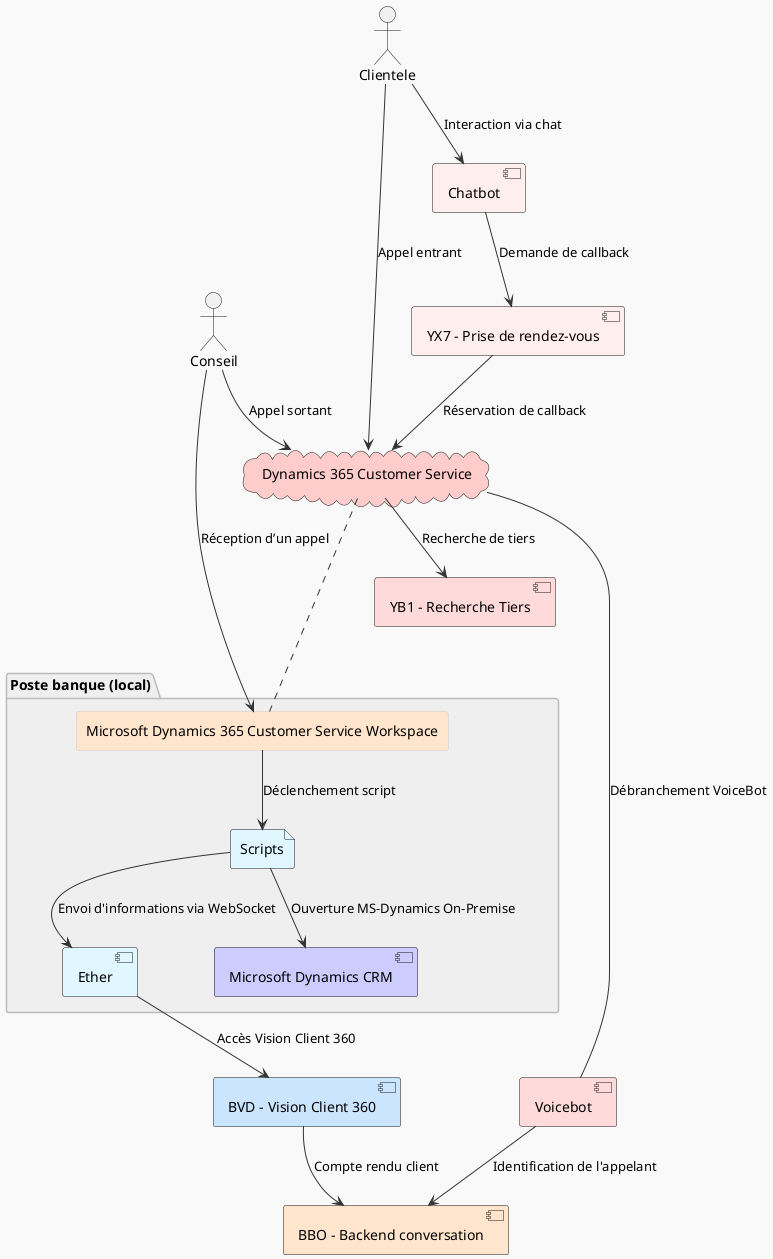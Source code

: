 @startuml
skinparam shadowing false
skinparam monochrome false
skinparam ArrowColor #333333
skinparam BackgroundColor #F9F9F9
skinparam FontName Arial
skinparam FontSize 12

skinparam rectangle {
  BackgroundColor #F7F7F7
  BorderColor #CCCCCC
}
skinparam package {
  BackgroundColor #EFEFEF
  BorderColor #BBBBBB
}

actor Clientele as clientele
actor Conseil as conseil

package "Poste banque (local)" {
  rectangle "Microsoft Dynamics 365 Customer Service Workspace" as agent_workspace #FFE5CC
  component "Ether" as ether #E0F7FF
  component "Microsoft Dynamics CRM" as dynamics_crm #CCCCFF
  file "Scripts" as scripts #E0F7FF
}

component "Chatbot" as chatbot #FFEEEE
component "YX7 - Prise de rendez-vous" as rendezvous #FFEEEE
cloud "Dynamics 365 Customer Service" as dynamics_call_center #FFCCCC
component "Voicebot" as spitch #FFDADA
component "YB1 - Recherche Tiers" as recherche_tiers #FFDADA
component "BBO - Backend conversation" as backend_conversation #FFE5CC
component "BVD - Vision Client 360" as vision_client #CCE5FF

'---- Interactions principales ----
conseil --> agent_workspace :  Réception d’un appel
clientele --> dynamics_call_center : Appel entrant
conseil --> dynamics_call_center : Appel sortant
clientele --> chatbot : Interaction via chat

'---- Gestion des rendez-vous ----
chatbot --> rendezvous : Demande de callback
rendezvous --> dynamics_call_center : Réservation de callback

'---- Recherche et identification ----
dynamics_call_center --> recherche_tiers : Recherche de tiers
dynamics_call_center -- spitch : Débranchement VoiceBot
dynamics_call_center ... agent_workspace

'---- Communication via WebSocket ----
agent_workspace --> scripts : Déclenchement script
scripts --> ether : Envoi d'informations via WebSocket
scripts --> dynamics_crm : Ouverture MS-Dynamics On-Premise
ether --> vision_client : Accès Vision Client 360

'---- Gestion backend ----
spitch --> backend_conversation : Identification de l'appelant
vision_client --> backend_conversation : Compte rendu client

@enduml
